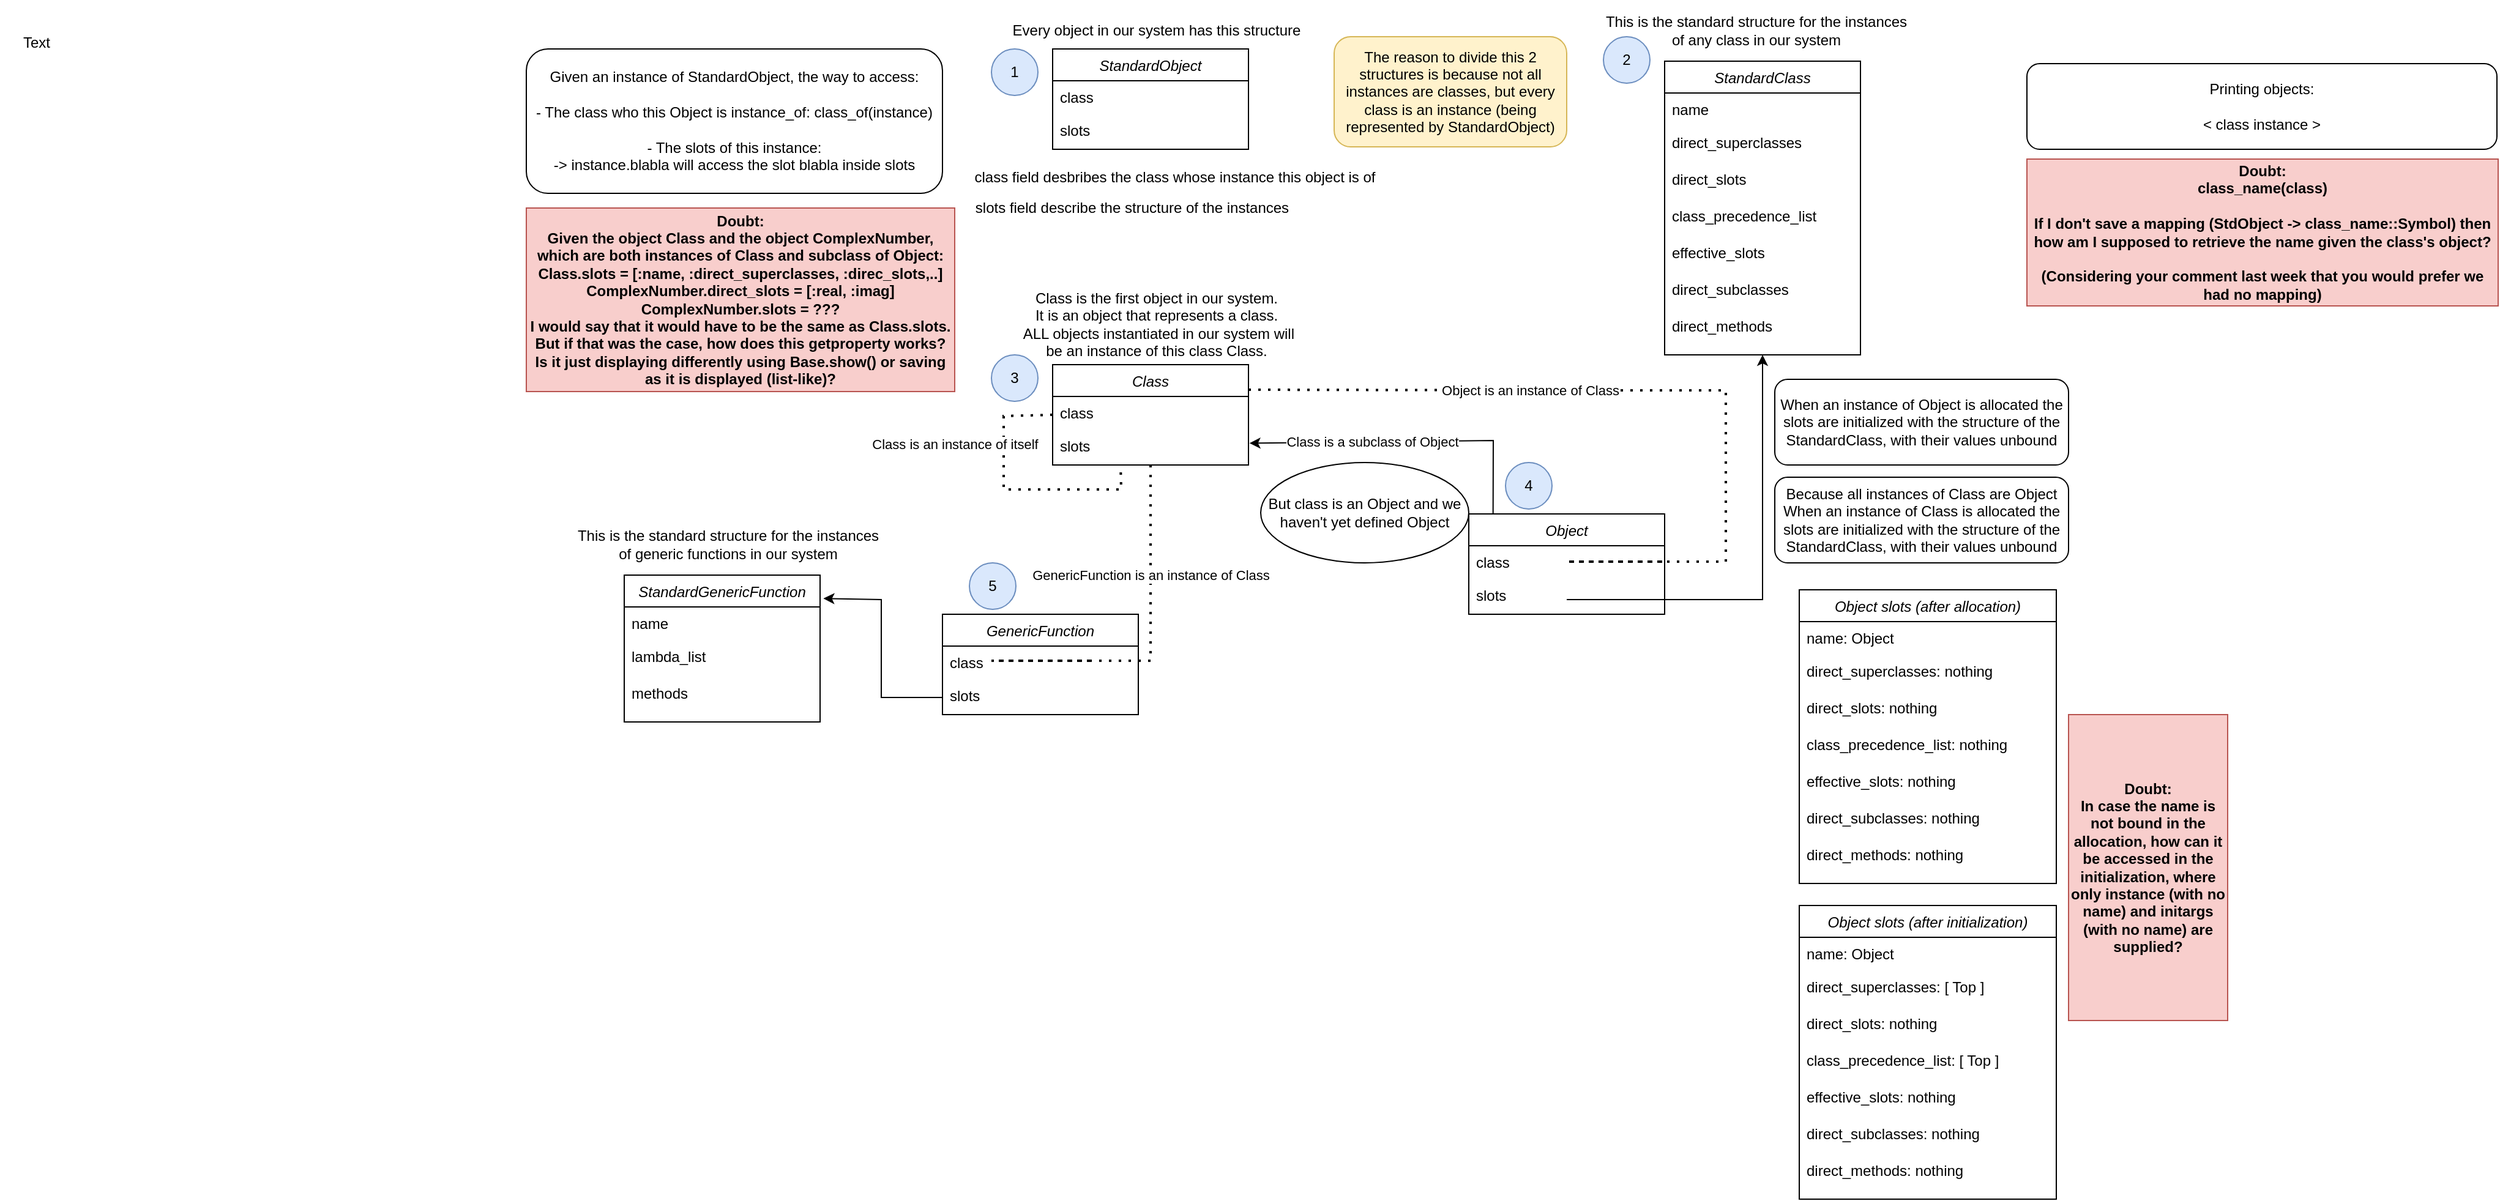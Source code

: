 <mxfile version="21.1.1" type="device">
  <diagram id="C5RBs43oDa-KdzZeNtuy" name="Page-1">
    <mxGraphModel dx="2223" dy="1051" grid="1" gridSize="10" guides="1" tooltips="1" connect="1" arrows="1" fold="1" page="1" pageScale="1" pageWidth="827" pageHeight="1169" math="0" shadow="0">
      <root>
        <mxCell id="WIyWlLk6GJQsqaUBKTNV-0" />
        <mxCell id="WIyWlLk6GJQsqaUBKTNV-1" parent="WIyWlLk6GJQsqaUBKTNV-0" />
        <mxCell id="zkfFHV4jXpPFQw0GAbJ--0" value="StandardObject" style="swimlane;fontStyle=2;align=center;verticalAlign=top;childLayout=stackLayout;horizontal=1;startSize=26;horizontalStack=0;resizeParent=1;resizeLast=0;collapsible=1;marginBottom=0;rounded=0;shadow=0;strokeWidth=1;" parent="WIyWlLk6GJQsqaUBKTNV-1" vertex="1">
          <mxGeometry x="60" y="40" width="160" height="82" as="geometry">
            <mxRectangle x="230" y="140" width="160" height="26" as="alternateBounds" />
          </mxGeometry>
        </mxCell>
        <mxCell id="zkfFHV4jXpPFQw0GAbJ--1" value="class&#xa;" style="text;align=left;verticalAlign=top;spacingLeft=4;spacingRight=4;overflow=hidden;rotatable=0;points=[[0,0.5],[1,0.5]];portConstraint=eastwest;" parent="zkfFHV4jXpPFQw0GAbJ--0" vertex="1">
          <mxGeometry y="26" width="160" height="26" as="geometry" />
        </mxCell>
        <mxCell id="6tYTIHBlfklHP2yxRY0i-0" value="slots&lt;br&gt;" style="text;html=1;align=left;verticalAlign=middle;resizable=0;points=[];autosize=1;strokeColor=none;fillColor=none;spacingLeft=4;" vertex="1" parent="zkfFHV4jXpPFQw0GAbJ--0">
          <mxGeometry y="52" width="160" height="30" as="geometry" />
        </mxCell>
        <mxCell id="6tYTIHBlfklHP2yxRY0i-2" value="Every object in our system has this structure" style="text;html=1;strokeColor=none;fillColor=none;align=center;verticalAlign=middle;whiteSpace=wrap;rounded=0;" vertex="1" parent="WIyWlLk6GJQsqaUBKTNV-1">
          <mxGeometry x="20" y="10" width="250" height="30" as="geometry" />
        </mxCell>
        <mxCell id="6tYTIHBlfklHP2yxRY0i-4" value="StandardClass" style="swimlane;fontStyle=2;align=center;verticalAlign=top;childLayout=stackLayout;horizontal=1;startSize=26;horizontalStack=0;resizeParent=1;resizeLast=0;collapsible=1;marginBottom=0;rounded=0;shadow=0;strokeWidth=1;" vertex="1" parent="WIyWlLk6GJQsqaUBKTNV-1">
          <mxGeometry x="560" y="50" width="160" height="240" as="geometry">
            <mxRectangle x="230" y="140" width="160" height="26" as="alternateBounds" />
          </mxGeometry>
        </mxCell>
        <mxCell id="6tYTIHBlfklHP2yxRY0i-5" value="name" style="text;align=left;verticalAlign=top;spacingLeft=4;spacingRight=4;overflow=hidden;rotatable=0;points=[[0,0.5],[1,0.5]];portConstraint=eastwest;" vertex="1" parent="6tYTIHBlfklHP2yxRY0i-4">
          <mxGeometry y="26" width="160" height="26" as="geometry" />
        </mxCell>
        <mxCell id="6tYTIHBlfklHP2yxRY0i-6" value="direct_superclasses" style="text;html=1;align=left;verticalAlign=middle;resizable=0;points=[];autosize=1;strokeColor=none;fillColor=none;spacingLeft=4;" vertex="1" parent="6tYTIHBlfklHP2yxRY0i-4">
          <mxGeometry y="52" width="160" height="30" as="geometry" />
        </mxCell>
        <mxCell id="6tYTIHBlfklHP2yxRY0i-9" value="direct_slots" style="text;html=1;align=left;verticalAlign=middle;resizable=0;points=[];autosize=1;strokeColor=none;fillColor=none;spacingLeft=4;" vertex="1" parent="6tYTIHBlfklHP2yxRY0i-4">
          <mxGeometry y="82" width="160" height="30" as="geometry" />
        </mxCell>
        <mxCell id="6tYTIHBlfklHP2yxRY0i-10" value="class_precedence_list" style="text;html=1;align=left;verticalAlign=middle;resizable=0;points=[];autosize=1;strokeColor=none;fillColor=none;spacingLeft=4;" vertex="1" parent="6tYTIHBlfklHP2yxRY0i-4">
          <mxGeometry y="112" width="160" height="30" as="geometry" />
        </mxCell>
        <mxCell id="6tYTIHBlfklHP2yxRY0i-11" value="effective_slots" style="text;html=1;align=left;verticalAlign=middle;resizable=0;points=[];autosize=1;strokeColor=none;fillColor=none;spacingLeft=4;" vertex="1" parent="6tYTIHBlfklHP2yxRY0i-4">
          <mxGeometry y="142" width="160" height="30" as="geometry" />
        </mxCell>
        <mxCell id="6tYTIHBlfklHP2yxRY0i-12" value="direct_subclasses" style="text;html=1;align=left;verticalAlign=middle;resizable=0;points=[];autosize=1;strokeColor=none;fillColor=none;spacingLeft=4;" vertex="1" parent="6tYTIHBlfklHP2yxRY0i-4">
          <mxGeometry y="172" width="160" height="30" as="geometry" />
        </mxCell>
        <mxCell id="6tYTIHBlfklHP2yxRY0i-13" value="direct_methods" style="text;html=1;align=left;verticalAlign=middle;resizable=0;points=[];autosize=1;strokeColor=none;fillColor=none;spacingLeft=4;" vertex="1" parent="6tYTIHBlfklHP2yxRY0i-4">
          <mxGeometry y="202" width="160" height="30" as="geometry" />
        </mxCell>
        <mxCell id="6tYTIHBlfklHP2yxRY0i-14" value="This is the standard structure for the instances of any class in our system" style="text;html=1;strokeColor=none;fillColor=none;align=center;verticalAlign=middle;whiteSpace=wrap;rounded=0;" vertex="1" parent="WIyWlLk6GJQsqaUBKTNV-1">
          <mxGeometry x="510" width="250" height="50" as="geometry" />
        </mxCell>
        <mxCell id="6tYTIHBlfklHP2yxRY0i-15" value="Class" style="swimlane;fontStyle=2;align=center;verticalAlign=top;childLayout=stackLayout;horizontal=1;startSize=26;horizontalStack=0;resizeParent=1;resizeLast=0;collapsible=1;marginBottom=0;rounded=0;shadow=0;strokeWidth=1;" vertex="1" parent="WIyWlLk6GJQsqaUBKTNV-1">
          <mxGeometry x="60" y="298" width="160" height="82" as="geometry">
            <mxRectangle x="230" y="140" width="160" height="26" as="alternateBounds" />
          </mxGeometry>
        </mxCell>
        <mxCell id="6tYTIHBlfklHP2yxRY0i-16" value="class&#xa;" style="text;align=left;verticalAlign=top;spacingLeft=4;spacingRight=4;overflow=hidden;rotatable=0;points=[[0,0.5],[1,0.5]];portConstraint=eastwest;" vertex="1" parent="6tYTIHBlfklHP2yxRY0i-15">
          <mxGeometry y="26" width="160" height="26" as="geometry" />
        </mxCell>
        <mxCell id="6tYTIHBlfklHP2yxRY0i-17" value="slots&lt;br&gt;" style="text;html=1;align=left;verticalAlign=middle;resizable=0;points=[];autosize=1;strokeColor=none;fillColor=none;spacingLeft=4;" vertex="1" parent="6tYTIHBlfklHP2yxRY0i-15">
          <mxGeometry y="52" width="160" height="30" as="geometry" />
        </mxCell>
        <mxCell id="6tYTIHBlfklHP2yxRY0i-22" value="Class is an instance of itself" style="endArrow=none;dashed=1;html=1;dashPattern=1 3;strokeWidth=2;rounded=0;entryX=0.347;entryY=1.016;entryDx=0;entryDy=0;entryPerimeter=0;" edge="1" parent="6tYTIHBlfklHP2yxRY0i-15" source="6tYTIHBlfklHP2yxRY0i-16" target="6tYTIHBlfklHP2yxRY0i-17">
          <mxGeometry x="-0.417" y="-40" width="50" height="50" relative="1" as="geometry">
            <mxPoint x="30" y="132" as="sourcePoint" />
            <mxPoint x="80" y="82" as="targetPoint" />
            <Array as="points">
              <mxPoint x="-40" y="42" />
              <mxPoint x="-40" y="102" />
              <mxPoint x="56" y="102" />
            </Array>
            <mxPoint as="offset" />
          </mxGeometry>
        </mxCell>
        <mxCell id="6tYTIHBlfklHP2yxRY0i-18" value="Class is the first object in our system.&lt;br&gt;It is an object that represents a class.&lt;br&gt;&amp;nbsp;ALL objects instantiated in our system will be an instance of this class Class." style="text;html=1;strokeColor=none;fillColor=none;align=center;verticalAlign=middle;whiteSpace=wrap;rounded=0;" vertex="1" parent="WIyWlLk6GJQsqaUBKTNV-1">
          <mxGeometry x="30" y="250" width="230" height="30" as="geometry" />
        </mxCell>
        <mxCell id="6tYTIHBlfklHP2yxRY0i-20" value="class field desbribes the class whose instance this object is of" style="text;html=1;strokeColor=none;fillColor=none;align=center;verticalAlign=middle;whiteSpace=wrap;rounded=0;" vertex="1" parent="WIyWlLk6GJQsqaUBKTNV-1">
          <mxGeometry x="-10" y="130" width="340" height="30" as="geometry" />
        </mxCell>
        <mxCell id="6tYTIHBlfklHP2yxRY0i-21" value="slots field describe the structure of the instances" style="text;html=1;strokeColor=none;fillColor=none;align=center;verticalAlign=middle;whiteSpace=wrap;rounded=0;" vertex="1" parent="WIyWlLk6GJQsqaUBKTNV-1">
          <mxGeometry x="-10" y="155" width="270" height="30" as="geometry" />
        </mxCell>
        <mxCell id="6tYTIHBlfklHP2yxRY0i-24" value="Object" style="swimlane;fontStyle=2;align=center;verticalAlign=top;childLayout=stackLayout;horizontal=1;startSize=26;horizontalStack=0;resizeParent=1;resizeLast=0;collapsible=1;marginBottom=0;rounded=0;shadow=0;strokeWidth=1;" vertex="1" parent="WIyWlLk6GJQsqaUBKTNV-1">
          <mxGeometry x="400" y="420" width="160" height="82" as="geometry">
            <mxRectangle x="230" y="140" width="160" height="26" as="alternateBounds" />
          </mxGeometry>
        </mxCell>
        <mxCell id="6tYTIHBlfklHP2yxRY0i-39" value="" style="endArrow=classic;html=1;rounded=0;exitX=1;exitY=0.6;exitDx=0;exitDy=0;exitPerimeter=0;" edge="1" parent="6tYTIHBlfklHP2yxRY0i-24" source="6tYTIHBlfklHP2yxRY0i-26">
          <mxGeometry width="50" height="50" relative="1" as="geometry">
            <mxPoint x="30" y="70" as="sourcePoint" />
            <mxPoint x="240" y="-130" as="targetPoint" />
            <Array as="points">
              <mxPoint x="80" y="70" />
              <mxPoint x="240" y="70" />
            </Array>
          </mxGeometry>
        </mxCell>
        <mxCell id="6tYTIHBlfklHP2yxRY0i-43" value="class&#xa;" style="text;align=left;verticalAlign=top;spacingLeft=4;spacingRight=4;overflow=hidden;rotatable=0;points=[[0,0.5],[1,0.5]];portConstraint=eastwest;" vertex="1" parent="6tYTIHBlfklHP2yxRY0i-24">
          <mxGeometry y="26" width="160" height="26" as="geometry" />
        </mxCell>
        <mxCell id="6tYTIHBlfklHP2yxRY0i-26" value="slots&lt;br&gt;" style="text;html=1;align=left;verticalAlign=middle;resizable=0;points=[];autosize=1;strokeColor=none;fillColor=none;spacingLeft=4;" vertex="1" parent="6tYTIHBlfklHP2yxRY0i-24">
          <mxGeometry y="52" width="160" height="30" as="geometry" />
        </mxCell>
        <mxCell id="6tYTIHBlfklHP2yxRY0i-27" value="But class is an Object and we haven&#39;t yet defined Object" style="ellipse;whiteSpace=wrap;html=1;" vertex="1" parent="WIyWlLk6GJQsqaUBKTNV-1">
          <mxGeometry x="230" y="378" width="170" height="82" as="geometry" />
        </mxCell>
        <mxCell id="6tYTIHBlfklHP2yxRY0i-30" value="" style="endArrow=classic;html=1;rounded=0;entryX=1.005;entryY=0.406;entryDx=0;entryDy=0;entryPerimeter=0;exitX=0.124;exitY=0.004;exitDx=0;exitDy=0;exitPerimeter=0;" edge="1" parent="WIyWlLk6GJQsqaUBKTNV-1" source="6tYTIHBlfklHP2yxRY0i-24" target="6tYTIHBlfklHP2yxRY0i-17">
          <mxGeometry relative="1" as="geometry">
            <mxPoint x="410" y="440" as="sourcePoint" />
            <mxPoint x="190" y="390" as="targetPoint" />
            <Array as="points">
              <mxPoint x="420" y="360" />
            </Array>
          </mxGeometry>
        </mxCell>
        <mxCell id="6tYTIHBlfklHP2yxRY0i-31" value="Class is a subclass of Object" style="edgeLabel;resizable=0;html=1;align=center;verticalAlign=middle;" connectable="0" vertex="1" parent="6tYTIHBlfklHP2yxRY0i-30">
          <mxGeometry relative="1" as="geometry">
            <mxPoint x="-30" as="offset" />
          </mxGeometry>
        </mxCell>
        <mxCell id="6tYTIHBlfklHP2yxRY0i-33" value="1" style="ellipse;whiteSpace=wrap;html=1;aspect=fixed;fillColor=#dae8fc;strokeColor=#6c8ebf;" vertex="1" parent="WIyWlLk6GJQsqaUBKTNV-1">
          <mxGeometry x="10" y="40" width="38" height="38" as="geometry" />
        </mxCell>
        <mxCell id="6tYTIHBlfklHP2yxRY0i-34" value="2" style="ellipse;whiteSpace=wrap;html=1;aspect=fixed;fillColor=#dae8fc;strokeColor=#6c8ebf;" vertex="1" parent="WIyWlLk6GJQsqaUBKTNV-1">
          <mxGeometry x="510" y="30" width="38" height="38" as="geometry" />
        </mxCell>
        <mxCell id="6tYTIHBlfklHP2yxRY0i-35" value="3" style="ellipse;whiteSpace=wrap;html=1;aspect=fixed;fillColor=#dae8fc;strokeColor=#6c8ebf;" vertex="1" parent="WIyWlLk6GJQsqaUBKTNV-1">
          <mxGeometry x="10" y="290" width="38" height="38" as="geometry" />
        </mxCell>
        <mxCell id="6tYTIHBlfklHP2yxRY0i-36" value="4" style="ellipse;whiteSpace=wrap;html=1;aspect=fixed;fillColor=#dae8fc;strokeColor=#6c8ebf;" vertex="1" parent="WIyWlLk6GJQsqaUBKTNV-1">
          <mxGeometry x="430" y="378" width="38" height="38" as="geometry" />
        </mxCell>
        <mxCell id="6tYTIHBlfklHP2yxRY0i-37" value="" style="shape=image;html=1;verticalAlign=top;verticalLabelPosition=bottom;labelBackgroundColor=#ffffff;imageAspect=0;aspect=fixed;image=https://cdn0.iconfinder.com/data/icons/math-business-icon-set/93/1_9-128.png" vertex="1" parent="WIyWlLk6GJQsqaUBKTNV-1">
          <mxGeometry x="305.5" y="380" width="19" height="19" as="geometry" />
        </mxCell>
        <mxCell id="6tYTIHBlfklHP2yxRY0i-44" value="Object is an instance of Class" style="endArrow=none;dashed=1;html=1;dashPattern=1 3;strokeWidth=2;rounded=0;exitX=1;exitY=0.25;exitDx=0;exitDy=0;" edge="1" parent="WIyWlLk6GJQsqaUBKTNV-1" source="6tYTIHBlfklHP2yxRY0i-15" target="6tYTIHBlfklHP2yxRY0i-43">
          <mxGeometry x="-0.379" width="50" height="50" relative="1" as="geometry">
            <mxPoint x="210" y="360" as="sourcePoint" />
            <mxPoint x="550" y="640" as="targetPoint" />
            <Array as="points">
              <mxPoint x="480" y="319" />
              <mxPoint x="610" y="319" />
              <mxPoint x="610" y="459" />
              <mxPoint x="480" y="459" />
            </Array>
            <mxPoint as="offset" />
          </mxGeometry>
        </mxCell>
        <mxCell id="6tYTIHBlfklHP2yxRY0i-45" value="When an instance of Object is allocated the slots are initialized with the structure of the StandardClass, with their values unbound" style="rounded=1;whiteSpace=wrap;html=1;" vertex="1" parent="WIyWlLk6GJQsqaUBKTNV-1">
          <mxGeometry x="650" y="310" width="240" height="70" as="geometry" />
        </mxCell>
        <mxCell id="6tYTIHBlfklHP2yxRY0i-46" value="Because all instances of Class are Object&lt;br&gt;When an instance of Class is allocated the slots are initialized with the structure of the StandardClass, with their values unbound" style="rounded=1;whiteSpace=wrap;html=1;" vertex="1" parent="WIyWlLk6GJQsqaUBKTNV-1">
          <mxGeometry x="650" y="390" width="240" height="70" as="geometry" />
        </mxCell>
        <mxCell id="6tYTIHBlfklHP2yxRY0i-52" value="Object slots (after allocation)" style="swimlane;fontStyle=2;align=center;verticalAlign=top;childLayout=stackLayout;horizontal=1;startSize=26;horizontalStack=0;resizeParent=1;resizeLast=0;collapsible=1;marginBottom=0;rounded=0;shadow=0;strokeWidth=1;" vertex="1" parent="WIyWlLk6GJQsqaUBKTNV-1">
          <mxGeometry x="670" y="482" width="210" height="240" as="geometry">
            <mxRectangle x="230" y="140" width="160" height="26" as="alternateBounds" />
          </mxGeometry>
        </mxCell>
        <mxCell id="6tYTIHBlfklHP2yxRY0i-53" value="name: Object" style="text;align=left;verticalAlign=top;spacingLeft=4;spacingRight=4;overflow=hidden;rotatable=0;points=[[0,0.5],[1,0.5]];portConstraint=eastwest;" vertex="1" parent="6tYTIHBlfklHP2yxRY0i-52">
          <mxGeometry y="26" width="210" height="26" as="geometry" />
        </mxCell>
        <mxCell id="6tYTIHBlfklHP2yxRY0i-54" value="direct_superclasses: nothing" style="text;html=1;align=left;verticalAlign=middle;resizable=0;points=[];autosize=1;strokeColor=none;fillColor=none;spacingLeft=4;" vertex="1" parent="6tYTIHBlfklHP2yxRY0i-52">
          <mxGeometry y="52" width="210" height="30" as="geometry" />
        </mxCell>
        <mxCell id="6tYTIHBlfklHP2yxRY0i-55" value="direct_slots: nothing" style="text;html=1;align=left;verticalAlign=middle;resizable=0;points=[];autosize=1;strokeColor=none;fillColor=none;spacingLeft=4;" vertex="1" parent="6tYTIHBlfklHP2yxRY0i-52">
          <mxGeometry y="82" width="210" height="30" as="geometry" />
        </mxCell>
        <mxCell id="6tYTIHBlfklHP2yxRY0i-56" value="class_precedence_list: nothing" style="text;html=1;align=left;verticalAlign=middle;resizable=0;points=[];autosize=1;strokeColor=none;fillColor=none;spacingLeft=4;" vertex="1" parent="6tYTIHBlfklHP2yxRY0i-52">
          <mxGeometry y="112" width="210" height="30" as="geometry" />
        </mxCell>
        <mxCell id="6tYTIHBlfklHP2yxRY0i-57" value="effective_slots: nothing" style="text;html=1;align=left;verticalAlign=middle;resizable=0;points=[];autosize=1;strokeColor=none;fillColor=none;spacingLeft=4;" vertex="1" parent="6tYTIHBlfklHP2yxRY0i-52">
          <mxGeometry y="142" width="210" height="30" as="geometry" />
        </mxCell>
        <mxCell id="6tYTIHBlfklHP2yxRY0i-58" value="direct_subclasses: nothing" style="text;html=1;align=left;verticalAlign=middle;resizable=0;points=[];autosize=1;strokeColor=none;fillColor=none;spacingLeft=4;" vertex="1" parent="6tYTIHBlfklHP2yxRY0i-52">
          <mxGeometry y="172" width="210" height="30" as="geometry" />
        </mxCell>
        <mxCell id="6tYTIHBlfklHP2yxRY0i-59" value="direct_methods: nothing" style="text;html=1;align=left;verticalAlign=middle;resizable=0;points=[];autosize=1;strokeColor=none;fillColor=none;spacingLeft=4;" vertex="1" parent="6tYTIHBlfklHP2yxRY0i-52">
          <mxGeometry y="202" width="210" height="30" as="geometry" />
        </mxCell>
        <mxCell id="6tYTIHBlfklHP2yxRY0i-61" value="Text" style="text;html=1;strokeColor=none;fillColor=none;align=center;verticalAlign=middle;whiteSpace=wrap;rounded=0;" vertex="1" parent="WIyWlLk6GJQsqaUBKTNV-1">
          <mxGeometry x="-800" y="20" width="60" height="30" as="geometry" />
        </mxCell>
        <mxCell id="6tYTIHBlfklHP2yxRY0i-62" value="Object slots (after initialization)" style="swimlane;fontStyle=2;align=center;verticalAlign=top;childLayout=stackLayout;horizontal=1;startSize=26;horizontalStack=0;resizeParent=1;resizeLast=0;collapsible=1;marginBottom=0;rounded=0;shadow=0;strokeWidth=1;" vertex="1" parent="WIyWlLk6GJQsqaUBKTNV-1">
          <mxGeometry x="670" y="740" width="210" height="240" as="geometry">
            <mxRectangle x="230" y="140" width="160" height="26" as="alternateBounds" />
          </mxGeometry>
        </mxCell>
        <mxCell id="6tYTIHBlfklHP2yxRY0i-63" value="name: Object" style="text;align=left;verticalAlign=top;spacingLeft=4;spacingRight=4;overflow=hidden;rotatable=0;points=[[0,0.5],[1,0.5]];portConstraint=eastwest;" vertex="1" parent="6tYTIHBlfklHP2yxRY0i-62">
          <mxGeometry y="26" width="210" height="26" as="geometry" />
        </mxCell>
        <mxCell id="6tYTIHBlfklHP2yxRY0i-64" value="direct_superclasses: [ Top ]" style="text;html=1;align=left;verticalAlign=middle;resizable=0;points=[];autosize=1;strokeColor=none;fillColor=none;spacingLeft=4;" vertex="1" parent="6tYTIHBlfklHP2yxRY0i-62">
          <mxGeometry y="52" width="210" height="30" as="geometry" />
        </mxCell>
        <mxCell id="6tYTIHBlfklHP2yxRY0i-65" value="direct_slots: nothing" style="text;html=1;align=left;verticalAlign=middle;resizable=0;points=[];autosize=1;strokeColor=none;fillColor=none;spacingLeft=4;" vertex="1" parent="6tYTIHBlfklHP2yxRY0i-62">
          <mxGeometry y="82" width="210" height="30" as="geometry" />
        </mxCell>
        <mxCell id="6tYTIHBlfklHP2yxRY0i-66" value="class_precedence_list: [ Top ]" style="text;html=1;align=left;verticalAlign=middle;resizable=0;points=[];autosize=1;strokeColor=none;fillColor=none;spacingLeft=4;" vertex="1" parent="6tYTIHBlfklHP2yxRY0i-62">
          <mxGeometry y="112" width="210" height="30" as="geometry" />
        </mxCell>
        <mxCell id="6tYTIHBlfklHP2yxRY0i-67" value="effective_slots: nothing" style="text;html=1;align=left;verticalAlign=middle;resizable=0;points=[];autosize=1;strokeColor=none;fillColor=none;spacingLeft=4;" vertex="1" parent="6tYTIHBlfklHP2yxRY0i-62">
          <mxGeometry y="142" width="210" height="30" as="geometry" />
        </mxCell>
        <mxCell id="6tYTIHBlfklHP2yxRY0i-68" value="direct_subclasses: nothing" style="text;html=1;align=left;verticalAlign=middle;resizable=0;points=[];autosize=1;strokeColor=none;fillColor=none;spacingLeft=4;" vertex="1" parent="6tYTIHBlfklHP2yxRY0i-62">
          <mxGeometry y="172" width="210" height="30" as="geometry" />
        </mxCell>
        <mxCell id="6tYTIHBlfklHP2yxRY0i-69" value="direct_methods: nothing" style="text;html=1;align=left;verticalAlign=middle;resizable=0;points=[];autosize=1;strokeColor=none;fillColor=none;spacingLeft=4;" vertex="1" parent="6tYTIHBlfklHP2yxRY0i-62">
          <mxGeometry y="202" width="210" height="30" as="geometry" />
        </mxCell>
        <mxCell id="6tYTIHBlfklHP2yxRY0i-70" value="&lt;b&gt;Doubt:&lt;br&gt;In case the name is not bound in the allocation, how can it be accessed in the initialization, where only instance (with no name) and initargs (with no name) are supplied?&lt;br&gt;&lt;/b&gt;" style="text;html=1;strokeColor=#b85450;fillColor=#f8cecc;align=center;verticalAlign=middle;whiteSpace=wrap;rounded=0;" vertex="1" parent="WIyWlLk6GJQsqaUBKTNV-1">
          <mxGeometry x="890" y="584" width="130" height="250" as="geometry" />
        </mxCell>
        <mxCell id="6tYTIHBlfklHP2yxRY0i-74" value="The reason to divide this 2 structures is because not all instances are classes, but every class is an instance (being represented by StandardObject)" style="rounded=1;whiteSpace=wrap;html=1;fillColor=#fff2cc;strokeColor=#d6b656;" vertex="1" parent="WIyWlLk6GJQsqaUBKTNV-1">
          <mxGeometry x="290" y="30" width="190" height="90" as="geometry" />
        </mxCell>
        <mxCell id="6tYTIHBlfklHP2yxRY0i-91" value="Given an instance of StandardObject, the way to access:&lt;br&gt;&lt;br&gt;- The class who this Object is instance_of: class_of(instance)&lt;br&gt;&lt;br&gt;- The slots of this instance: &lt;br&gt;-&amp;gt; instance.blabla will access the slot blabla inside slots" style="rounded=1;whiteSpace=wrap;html=1;" vertex="1" parent="WIyWlLk6GJQsqaUBKTNV-1">
          <mxGeometry x="-370" y="40" width="340" height="118" as="geometry" />
        </mxCell>
        <mxCell id="6tYTIHBlfklHP2yxRY0i-93" value="&lt;b&gt;Doubt:&lt;br&gt;Given the object Class and the object ComplexNumber, which are both instances of Class and subclass of Object:&lt;br&gt;Class.slots = [:name, :direct_superclasses, :direc_slots,..]&lt;br&gt;ComplexNumber.direct_slots = [:real, :imag]&lt;br&gt;ComplexNumber.slots = ???&lt;br&gt;I would say that it would have to be the same as Class.slots. But if that was the case, how does this getproperty works?&lt;br&gt;Is it just displaying differently using Base.show() or saving as it is displayed (list-like)?&lt;br&gt;&lt;/b&gt;" style="text;html=1;strokeColor=#b85450;fillColor=#f8cecc;align=center;verticalAlign=middle;whiteSpace=wrap;rounded=0;" vertex="1" parent="WIyWlLk6GJQsqaUBKTNV-1">
          <mxGeometry x="-370" y="170" width="350" height="150" as="geometry" />
        </mxCell>
        <mxCell id="6tYTIHBlfklHP2yxRY0i-97" value="&lt;b&gt;Doubt:&lt;br&gt;class_name(class)&lt;br&gt;&lt;br&gt;If I don&#39;t save a mapping (StdObject -&amp;gt; class_name::Symbol) then how am I supposed to retrieve the name given the class&#39;s object?&lt;br&gt;&lt;br&gt;(Considering your comment last week that you would prefer we had no mapping)&lt;br&gt;&lt;/b&gt;" style="text;html=1;strokeColor=#b85450;fillColor=#f8cecc;align=center;verticalAlign=middle;whiteSpace=wrap;rounded=0;" vertex="1" parent="WIyWlLk6GJQsqaUBKTNV-1">
          <mxGeometry x="856" y="130" width="385" height="120" as="geometry" />
        </mxCell>
        <mxCell id="6tYTIHBlfklHP2yxRY0i-98" value="Printing objects:&lt;br&gt;&lt;br&gt;&amp;lt; class instance &amp;gt;" style="rounded=1;whiteSpace=wrap;html=1;" vertex="1" parent="WIyWlLk6GJQsqaUBKTNV-1">
          <mxGeometry x="856" y="52" width="384" height="70" as="geometry" />
        </mxCell>
        <mxCell id="6tYTIHBlfklHP2yxRY0i-100" value="StandardGenericFunction" style="swimlane;fontStyle=2;align=center;verticalAlign=top;childLayout=stackLayout;horizontal=1;startSize=26;horizontalStack=0;resizeParent=1;resizeLast=0;collapsible=1;marginBottom=0;rounded=0;shadow=0;strokeWidth=1;" vertex="1" parent="WIyWlLk6GJQsqaUBKTNV-1">
          <mxGeometry x="-290" y="470" width="160" height="120" as="geometry">
            <mxRectangle x="230" y="140" width="160" height="26" as="alternateBounds" />
          </mxGeometry>
        </mxCell>
        <mxCell id="6tYTIHBlfklHP2yxRY0i-101" value="name" style="text;align=left;verticalAlign=top;spacingLeft=4;spacingRight=4;overflow=hidden;rotatable=0;points=[[0,0.5],[1,0.5]];portConstraint=eastwest;" vertex="1" parent="6tYTIHBlfklHP2yxRY0i-100">
          <mxGeometry y="26" width="160" height="26" as="geometry" />
        </mxCell>
        <mxCell id="6tYTIHBlfklHP2yxRY0i-102" value="lambda_list" style="text;html=1;align=left;verticalAlign=middle;resizable=0;points=[];autosize=1;strokeColor=none;fillColor=none;spacingLeft=4;" vertex="1" parent="6tYTIHBlfklHP2yxRY0i-100">
          <mxGeometry y="52" width="160" height="30" as="geometry" />
        </mxCell>
        <mxCell id="6tYTIHBlfklHP2yxRY0i-103" value="methods" style="text;html=1;align=left;verticalAlign=middle;resizable=0;points=[];autosize=1;strokeColor=none;fillColor=none;spacingLeft=4;" vertex="1" parent="6tYTIHBlfklHP2yxRY0i-100">
          <mxGeometry y="82" width="160" height="30" as="geometry" />
        </mxCell>
        <mxCell id="6tYTIHBlfklHP2yxRY0i-108" value="This is the standard structure for the instances of generic functions in our system" style="text;html=1;strokeColor=none;fillColor=none;align=center;verticalAlign=middle;whiteSpace=wrap;rounded=0;" vertex="1" parent="WIyWlLk6GJQsqaUBKTNV-1">
          <mxGeometry x="-330" y="420" width="250" height="50" as="geometry" />
        </mxCell>
        <mxCell id="6tYTIHBlfklHP2yxRY0i-110" value="GenericFunction" style="swimlane;fontStyle=2;align=center;verticalAlign=top;childLayout=stackLayout;horizontal=1;startSize=26;horizontalStack=0;resizeParent=1;resizeLast=0;collapsible=1;marginBottom=0;rounded=0;shadow=0;strokeWidth=1;" vertex="1" parent="WIyWlLk6GJQsqaUBKTNV-1">
          <mxGeometry x="-30" y="502" width="160" height="82" as="geometry">
            <mxRectangle x="230" y="140" width="160" height="26" as="alternateBounds" />
          </mxGeometry>
        </mxCell>
        <mxCell id="6tYTIHBlfklHP2yxRY0i-116" value="" style="endArrow=classic;html=1;rounded=0;entryX=1.017;entryY=0.159;entryDx=0;entryDy=0;entryPerimeter=0;" edge="1" parent="6tYTIHBlfklHP2yxRY0i-110" target="6tYTIHBlfklHP2yxRY0i-100">
          <mxGeometry width="50" height="50" relative="1" as="geometry">
            <mxPoint y="68" as="sourcePoint" />
            <mxPoint x="50" y="18" as="targetPoint" />
            <Array as="points">
              <mxPoint x="-50" y="68" />
              <mxPoint x="-50" y="-12" />
            </Array>
          </mxGeometry>
        </mxCell>
        <mxCell id="6tYTIHBlfklHP2yxRY0i-111" value="class" style="text;align=left;verticalAlign=top;spacingLeft=4;spacingRight=4;overflow=hidden;rotatable=0;points=[[0,0.5],[1,0.5]];portConstraint=eastwest;" vertex="1" parent="6tYTIHBlfklHP2yxRY0i-110">
          <mxGeometry y="26" width="160" height="26" as="geometry" />
        </mxCell>
        <mxCell id="6tYTIHBlfklHP2yxRY0i-112" value="slots" style="text;html=1;align=left;verticalAlign=middle;resizable=0;points=[];autosize=1;strokeColor=none;fillColor=none;spacingLeft=4;" vertex="1" parent="6tYTIHBlfklHP2yxRY0i-110">
          <mxGeometry y="52" width="160" height="30" as="geometry" />
        </mxCell>
        <mxCell id="6tYTIHBlfklHP2yxRY0i-114" value="GenericFunction is an instance of Class" style="endArrow=none;dashed=1;html=1;dashPattern=1 3;strokeWidth=2;rounded=0;" edge="1" parent="WIyWlLk6GJQsqaUBKTNV-1" target="6tYTIHBlfklHP2yxRY0i-15">
          <mxGeometry x="0.513" width="50" height="50" relative="1" as="geometry">
            <mxPoint x="90" y="540" as="sourcePoint" />
            <mxPoint x="150" y="430" as="targetPoint" />
            <Array as="points">
              <mxPoint x="10" y="540" />
              <mxPoint x="140" y="540" />
            </Array>
            <mxPoint as="offset" />
          </mxGeometry>
        </mxCell>
        <mxCell id="6tYTIHBlfklHP2yxRY0i-117" value="5" style="ellipse;whiteSpace=wrap;html=1;aspect=fixed;fillColor=#dae8fc;strokeColor=#6c8ebf;" vertex="1" parent="WIyWlLk6GJQsqaUBKTNV-1">
          <mxGeometry x="-8" y="460" width="38" height="38" as="geometry" />
        </mxCell>
      </root>
    </mxGraphModel>
  </diagram>
</mxfile>
